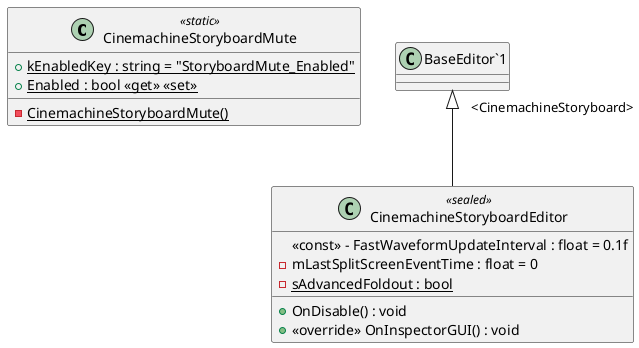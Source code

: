 @startuml
class CinemachineStoryboardMute <<static>> {
    {static} - CinemachineStoryboardMute()
    + {static} kEnabledKey : string = "StoryboardMute_Enabled"
    + {static} Enabled : bool <<get>> <<set>>
}
class CinemachineStoryboardEditor <<sealed>> {
    + OnDisable() : void
    <<const>> - FastWaveformUpdateInterval : float = 0.1f
    - mLastSplitScreenEventTime : float = 0
    {static} - sAdvancedFoldout : bool
    + <<override>> OnInspectorGUI() : void
}
"BaseEditor`1" "<CinemachineStoryboard>" <|-- CinemachineStoryboardEditor
@enduml
